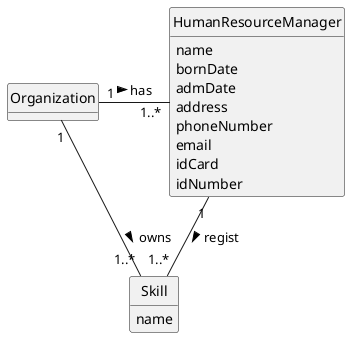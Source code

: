 @startuml
skinparam monochrome true
skinparam packageStyle rectangle
skinparam shadowing false

skinparam classAttributeIconSize 0

hide circle
hide methods

class Organization {
}

class HumanResourceManager {
    name
    bornDate
    admDate
    address
    phoneNumber
    email
    idCard
    idNumber
}

class Skill {
    name
}


Organization "1" - "1..*" HumanResourceManager: has >
Organization "1" - "1..*" Skill: owns >
HumanResourceManager "1" -- "1..*" Skill : regist >

@enduml